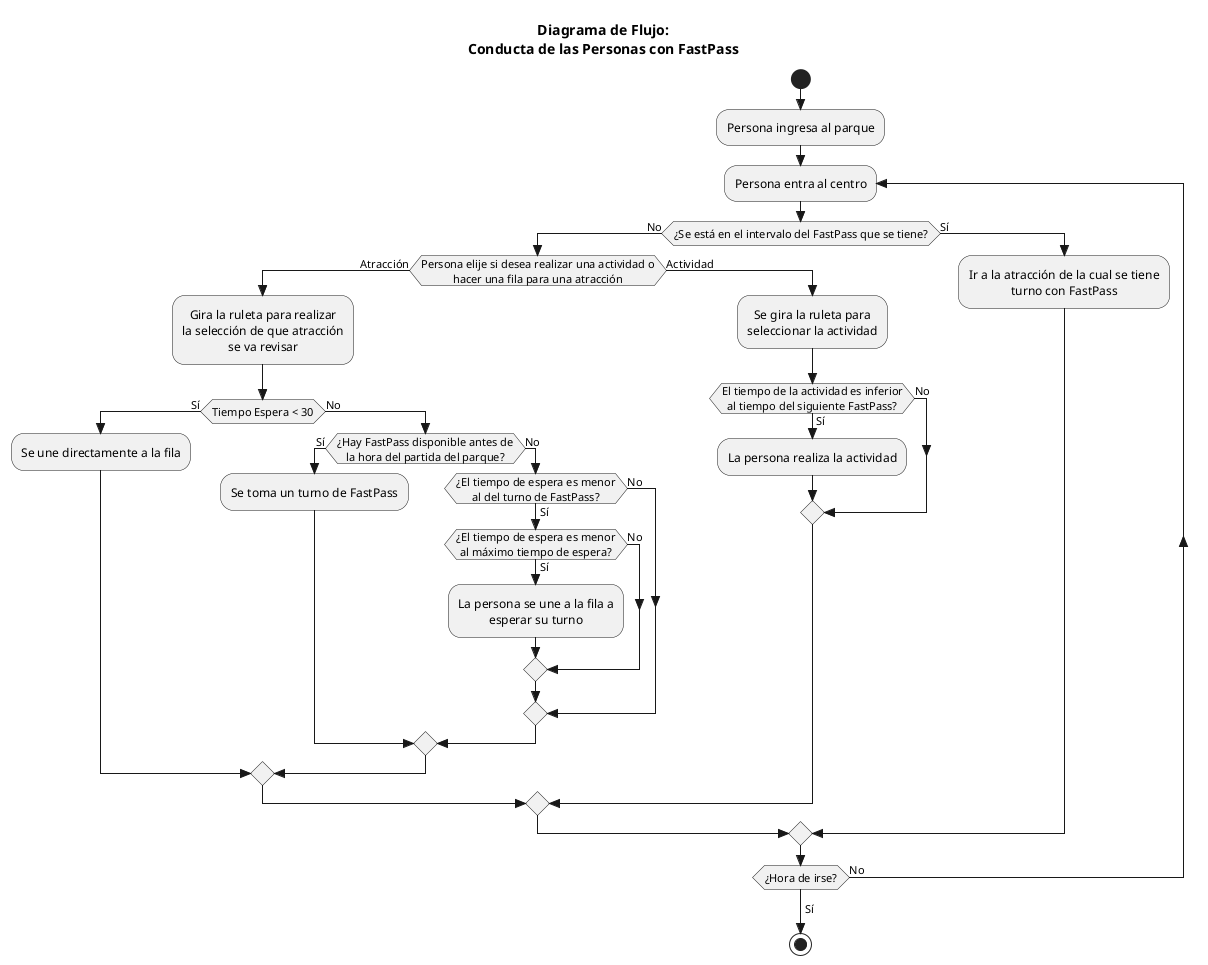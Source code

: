 @startuml FastPass

    skinparam style strictuml
    skinparam defaultTextAlignment center

    title Diagrama de Flujo:\nConducta de las Personas con FastPass

    start 
        :Persona ingresa al parque;
        repeat :Persona entra al centro;
            if (¿Se está en el intervalo del FastPass que se tiene?) then (No)
                if (Persona elije si desea realizar una actividad o\nhacer una fila para una atracción) then (Atracción)
                    :Gira la ruleta para realizar\nla selección de que atracción\nse va revisar;
                    if (Tiempo Espera < 30) then (Sí)
                        :Se une directamente a la fila;
                    else (No)
                        if (¿Hay FastPass disponible antes de\nla hora del partida del parque?) then (Sí)
                            :Se toma un turno de FastPass;
                        else (No)
                            if (¿El tiempo de espera es menor\nal del turno de FastPass?) then (Sí)
                                if (¿El tiempo de espera es menor\nal máximo tiempo de espera?) then (Sí)
                                    :La persona se une a la fila a\nesperar su turno;
                                else (No)
                                    
                                endif
                            else (No)    
                            endif
                        endif
                    endif
                else (Actividad)
                    :Se gira la ruleta para\nseleccionar la actividad;
                    if (El tiempo de la actividad es inferior\nal tiempo del siguiente FastPass?) then (Sí)
                        :La persona realiza la actividad;
                    else (No)
                    endif
                endif    
            else (Sí)
                :Ir a la atracción de la cual se tiene\nturno con FastPass;
            endif
        repeat while (¿Hora de irse?) is (No) 
        -> Sí;
        stop


@enduml